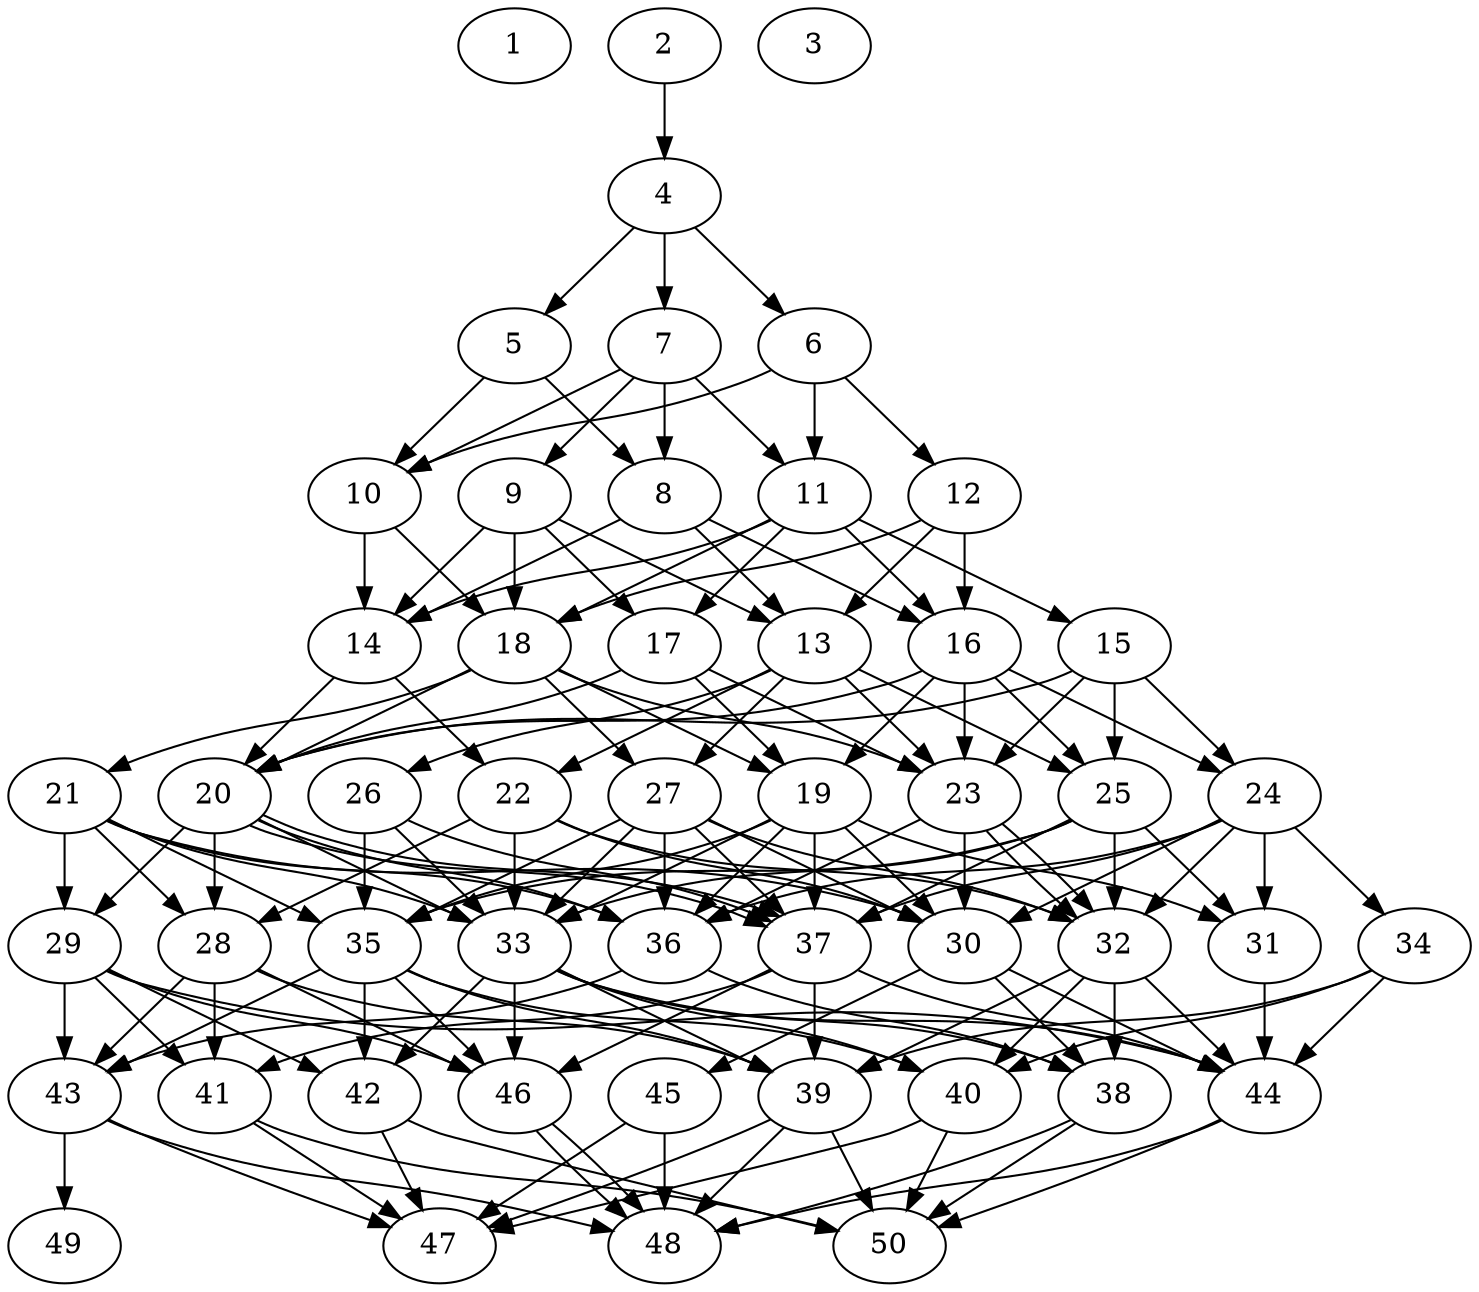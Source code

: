 // DAG automatically generated by daggen at Fri Aug  4 16:35:14 2017
// ./daggen --dot -n 50 --fat 0.5 --regular 0.2 --density 0.8 --jump 1 
digraph G {
  1 [size="11196", alpha="0.06"]
  2 [size="6448", alpha="0.02"]
  2 -> 4 [size ="134"]
  3 [size="499339", alpha="0.11"]
  4 [size="9830", alpha="0.08"]
  4 -> 5 [size ="537"]
  4 -> 6 [size ="537"]
  4 -> 7 [size ="537"]
  5 [size="65223", alpha="0.02"]
  5 -> 8 [size ="75"]
  5 -> 10 [size ="75"]
  6 [size="24248", alpha="0.17"]
  6 -> 10 [size ="411"]
  6 -> 11 [size ="411"]
  6 -> 12 [size ="411"]
  7 [size="68719", alpha="0.09"]
  7 -> 8 [size ="134"]
  7 -> 9 [size ="134"]
  7 -> 10 [size ="134"]
  7 -> 11 [size ="134"]
  8 [size="549756", alpha="0.16"]
  8 -> 13 [size ="537"]
  8 -> 14 [size ="537"]
  8 -> 16 [size ="537"]
  9 [size="165914", alpha="0.14"]
  9 -> 13 [size ="134"]
  9 -> 14 [size ="134"]
  9 -> 17 [size ="134"]
  9 -> 18 [size ="134"]
  10 [size="9884", alpha="0.17"]
  10 -> 14 [size ="411"]
  10 -> 18 [size ="411"]
  11 [size="45369", alpha="0.18"]
  11 -> 14 [size ="839"]
  11 -> 15 [size ="839"]
  11 -> 16 [size ="839"]
  11 -> 17 [size ="839"]
  11 -> 18 [size ="839"]
  12 [size="8590", alpha="0.17"]
  12 -> 13 [size ="34"]
  12 -> 16 [size ="34"]
  12 -> 18 [size ="34"]
  13 [size="782758", alpha="0.13"]
  13 -> 22 [size ="679"]
  13 -> 23 [size ="679"]
  13 -> 25 [size ="679"]
  13 -> 26 [size ="679"]
  13 -> 27 [size ="679"]
  14 [size="28991", alpha="0.10"]
  14 -> 20 [size ="75"]
  14 -> 22 [size ="75"]
  15 [size="549756", alpha="0.09"]
  15 -> 20 [size ="537"]
  15 -> 23 [size ="537"]
  15 -> 24 [size ="537"]
  15 -> 25 [size ="537"]
  16 [size="3277", alpha="0.19"]
  16 -> 19 [size ="75"]
  16 -> 20 [size ="75"]
  16 -> 23 [size ="75"]
  16 -> 24 [size ="75"]
  16 -> 25 [size ="75"]
  17 [size="12771", alpha="0.09"]
  17 -> 19 [size ="210"]
  17 -> 20 [size ="210"]
  17 -> 23 [size ="210"]
  18 [size="3035", alpha="0.10"]
  18 -> 19 [size ="210"]
  18 -> 20 [size ="210"]
  18 -> 21 [size ="210"]
  18 -> 23 [size ="210"]
  18 -> 27 [size ="210"]
  19 [size="42756", alpha="0.12"]
  19 -> 30 [size ="679"]
  19 -> 31 [size ="679"]
  19 -> 33 [size ="679"]
  19 -> 35 [size ="679"]
  19 -> 36 [size ="679"]
  19 -> 37 [size ="679"]
  20 [size="16627", alpha="0.05"]
  20 -> 28 [size ="34"]
  20 -> 29 [size ="34"]
  20 -> 33 [size ="34"]
  20 -> 36 [size ="34"]
  20 -> 37 [size ="34"]
  20 -> 37 [size ="34"]
  21 [size="1125673", alpha="0.17"]
  21 -> 28 [size ="839"]
  21 -> 29 [size ="839"]
  21 -> 30 [size ="839"]
  21 -> 33 [size ="839"]
  21 -> 35 [size ="839"]
  21 -> 36 [size ="839"]
  22 [size="134218", alpha="0.06"]
  22 -> 28 [size ="210"]
  22 -> 30 [size ="210"]
  22 -> 32 [size ="210"]
  22 -> 33 [size ="210"]
  23 [size="13963", alpha="0.01"]
  23 -> 30 [size ="302"]
  23 -> 32 [size ="302"]
  23 -> 32 [size ="302"]
  23 -> 36 [size ="302"]
  24 [size="134218", alpha="0.19"]
  24 -> 30 [size ="210"]
  24 -> 31 [size ="210"]
  24 -> 32 [size ="210"]
  24 -> 34 [size ="210"]
  24 -> 36 [size ="210"]
  24 -> 37 [size ="210"]
  25 [size="13784", alpha="0.12"]
  25 -> 31 [size ="537"]
  25 -> 32 [size ="537"]
  25 -> 33 [size ="537"]
  25 -> 35 [size ="537"]
  25 -> 37 [size ="537"]
  26 [size="8590", alpha="0.06"]
  26 -> 33 [size ="34"]
  26 -> 35 [size ="34"]
  26 -> 37 [size ="34"]
  27 [size="4886", alpha="0.13"]
  27 -> 30 [size ="210"]
  27 -> 32 [size ="210"]
  27 -> 33 [size ="210"]
  27 -> 35 [size ="210"]
  27 -> 36 [size ="210"]
  27 -> 37 [size ="210"]
  28 [size="2639", alpha="0.11"]
  28 -> 39 [size ="134"]
  28 -> 41 [size ="134"]
  28 -> 43 [size ="134"]
  28 -> 46 [size ="134"]
  29 [size="579341", alpha="0.13"]
  29 -> 41 [size ="537"]
  29 -> 42 [size ="537"]
  29 -> 43 [size ="537"]
  29 -> 44 [size ="537"]
  29 -> 46 [size ="537"]
  30 [size="1089245", alpha="0.18"]
  30 -> 38 [size ="839"]
  30 -> 44 [size ="839"]
  30 -> 45 [size ="839"]
  31 [size="68719", alpha="0.16"]
  31 -> 44 [size ="134"]
  32 [size="1041902", alpha="0.04"]
  32 -> 38 [size ="679"]
  32 -> 39 [size ="679"]
  32 -> 40 [size ="679"]
  32 -> 44 [size ="679"]
  33 [size="549756", alpha="0.08"]
  33 -> 38 [size ="537"]
  33 -> 39 [size ="537"]
  33 -> 40 [size ="537"]
  33 -> 42 [size ="537"]
  33 -> 44 [size ="537"]
  33 -> 46 [size ="537"]
  34 [size="25634", alpha="0.11"]
  34 -> 39 [size ="411"]
  34 -> 40 [size ="411"]
  34 -> 44 [size ="411"]
  35 [size="28991", alpha="0.19"]
  35 -> 39 [size ="75"]
  35 -> 40 [size ="75"]
  35 -> 42 [size ="75"]
  35 -> 43 [size ="75"]
  35 -> 46 [size ="75"]
  36 [size="15325", alpha="0.14"]
  36 -> 38 [size ="411"]
  36 -> 43 [size ="411"]
  37 [size="281489", alpha="0.17"]
  37 -> 39 [size ="537"]
  37 -> 41 [size ="537"]
  37 -> 44 [size ="537"]
  37 -> 46 [size ="537"]
  38 [size="780731", alpha="0.09"]
  38 -> 48 [size ="679"]
  38 -> 50 [size ="679"]
  39 [size="4496", alpha="0.08"]
  39 -> 47 [size ="134"]
  39 -> 48 [size ="134"]
  39 -> 50 [size ="134"]
  40 [size="18431", alpha="0.01"]
  40 -> 47 [size ="537"]
  40 -> 50 [size ="537"]
  41 [size="11925", alpha="0.13"]
  41 -> 47 [size ="302"]
  41 -> 50 [size ="302"]
  42 [size="231928", alpha="0.00"]
  42 -> 47 [size ="302"]
  42 -> 50 [size ="302"]
  43 [size="2727", alpha="0.10"]
  43 -> 47 [size ="210"]
  43 -> 48 [size ="210"]
  43 -> 49 [size ="210"]
  44 [size="14118", alpha="0.00"]
  44 -> 48 [size ="537"]
  44 -> 50 [size ="537"]
  45 [size="150114", alpha="0.03"]
  45 -> 47 [size ="537"]
  45 -> 48 [size ="537"]
  46 [size="179903", alpha="0.17"]
  46 -> 48 [size ="134"]
  46 -> 48 [size ="134"]
  47 [size="106051", alpha="0.03"]
  48 [size="134218", alpha="0.17"]
  49 [size="68719", alpha="0.08"]
  50 [size="8590", alpha="0.13"]
}
